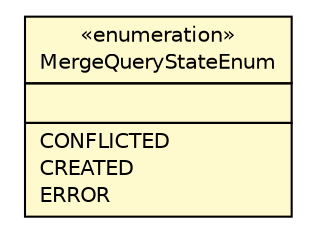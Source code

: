 #!/usr/local/bin/dot
#
# Class diagram 
# Generated by UMLGraph version R5_6-24-gf6e263 (http://www.umlgraph.org/)
#

digraph G {
	edge [fontname="Helvetica",fontsize=10,labelfontname="Helvetica",labelfontsize=10];
	node [fontname="Helvetica",fontsize=10,shape=plaintext];
	nodesep=0.25;
	ranksep=0.5;
	// de.tud.plt.r43ples.merging.MergeQueryStateEnum
	c3243 [label=<<table title="de.tud.plt.r43ples.merging.MergeQueryStateEnum" border="0" cellborder="1" cellspacing="0" cellpadding="2" port="p" bgcolor="lemonChiffon" href="./MergeQueryStateEnum.html">
		<tr><td><table border="0" cellspacing="0" cellpadding="1">
<tr><td align="center" balign="center"> &#171;enumeration&#187; </td></tr>
<tr><td align="center" balign="center"> MergeQueryStateEnum </td></tr>
		</table></td></tr>
		<tr><td><table border="0" cellspacing="0" cellpadding="1">
<tr><td align="left" balign="left">  </td></tr>
		</table></td></tr>
		<tr><td><table border="0" cellspacing="0" cellpadding="1">
<tr><td align="left" balign="left"> CONFLICTED </td></tr>
<tr><td align="left" balign="left"> CREATED </td></tr>
<tr><td align="left" balign="left"> ERROR </td></tr>
		</table></td></tr>
		</table>>, URL="./MergeQueryStateEnum.html", fontname="Helvetica", fontcolor="black", fontsize=10.0];
}

